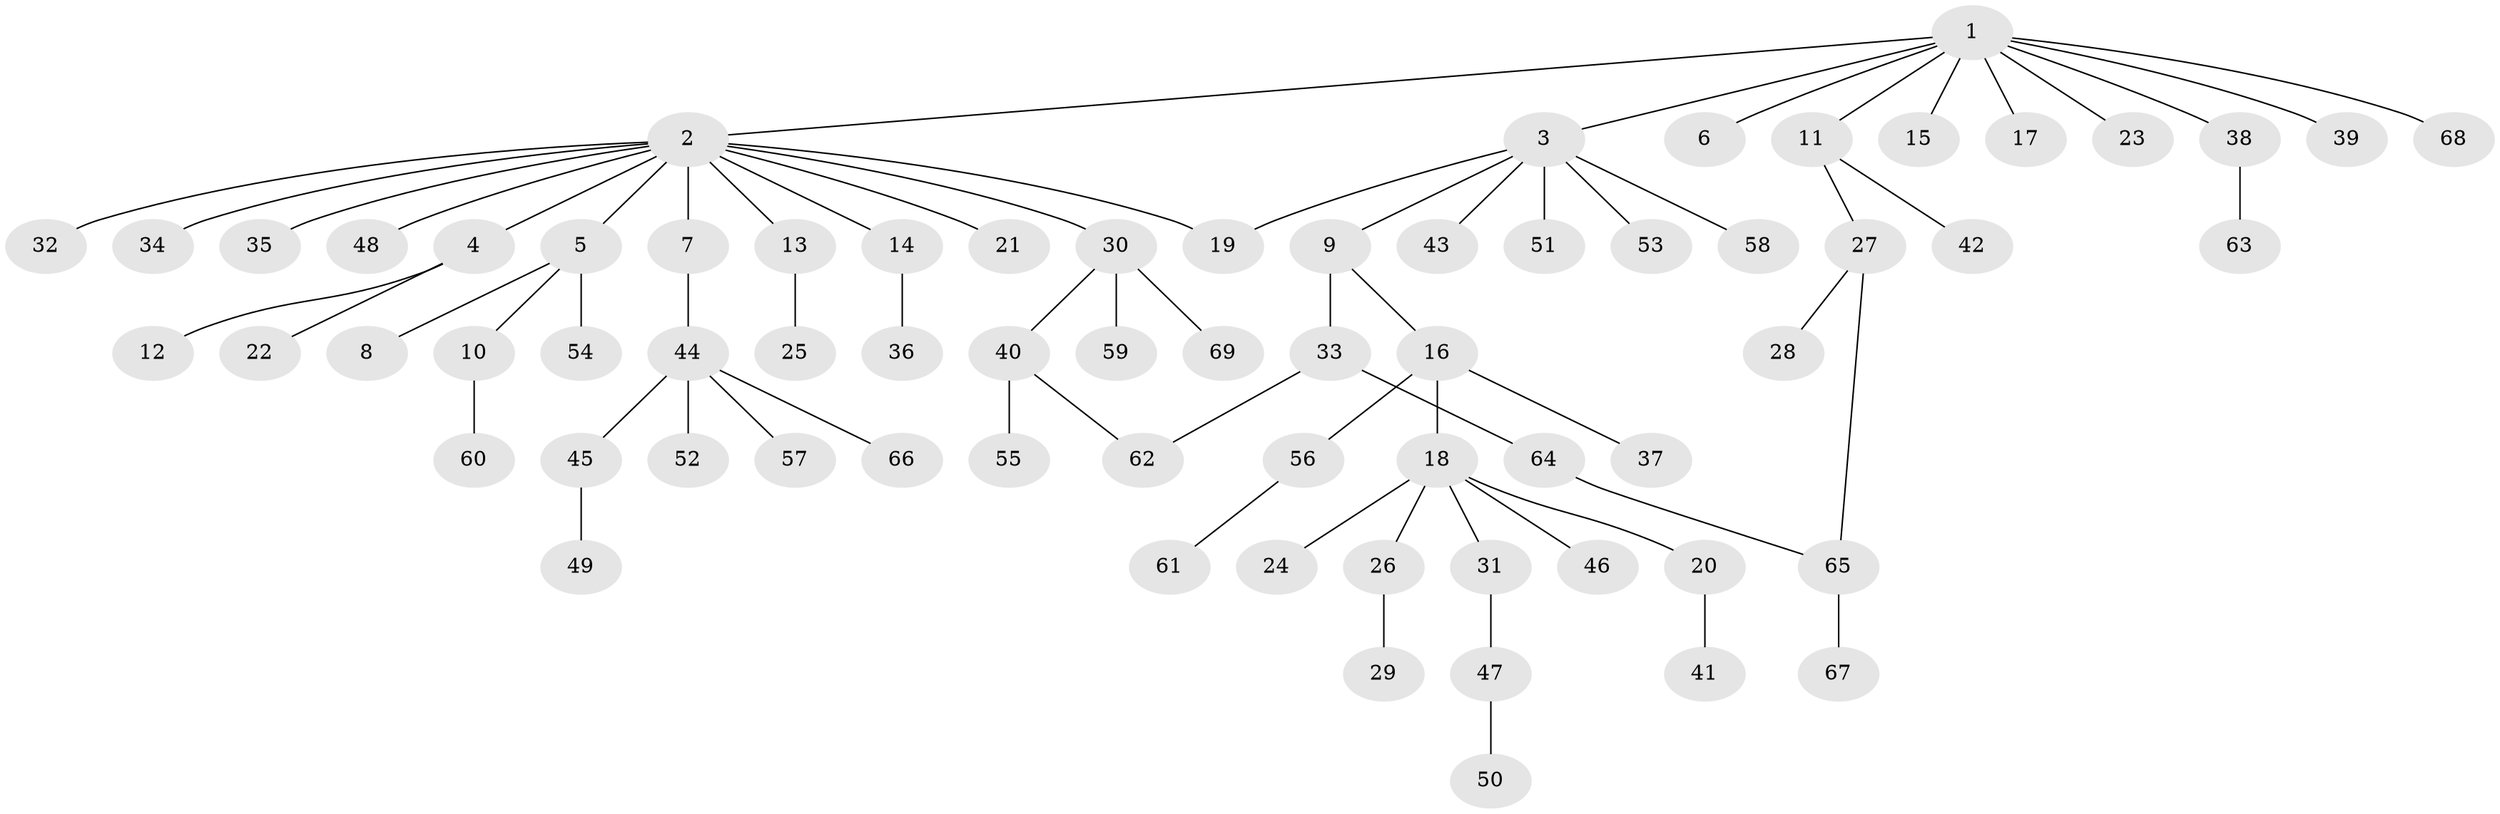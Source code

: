 // Generated by graph-tools (version 1.1) at 2025/49/03/09/25 03:49:50]
// undirected, 69 vertices, 71 edges
graph export_dot {
graph [start="1"]
  node [color=gray90,style=filled];
  1;
  2;
  3;
  4;
  5;
  6;
  7;
  8;
  9;
  10;
  11;
  12;
  13;
  14;
  15;
  16;
  17;
  18;
  19;
  20;
  21;
  22;
  23;
  24;
  25;
  26;
  27;
  28;
  29;
  30;
  31;
  32;
  33;
  34;
  35;
  36;
  37;
  38;
  39;
  40;
  41;
  42;
  43;
  44;
  45;
  46;
  47;
  48;
  49;
  50;
  51;
  52;
  53;
  54;
  55;
  56;
  57;
  58;
  59;
  60;
  61;
  62;
  63;
  64;
  65;
  66;
  67;
  68;
  69;
  1 -- 2;
  1 -- 3;
  1 -- 6;
  1 -- 11;
  1 -- 15;
  1 -- 17;
  1 -- 23;
  1 -- 38;
  1 -- 39;
  1 -- 68;
  2 -- 4;
  2 -- 5;
  2 -- 7;
  2 -- 13;
  2 -- 14;
  2 -- 19;
  2 -- 21;
  2 -- 30;
  2 -- 32;
  2 -- 34;
  2 -- 35;
  2 -- 48;
  3 -- 9;
  3 -- 19;
  3 -- 43;
  3 -- 51;
  3 -- 53;
  3 -- 58;
  4 -- 12;
  4 -- 22;
  5 -- 8;
  5 -- 10;
  5 -- 54;
  7 -- 44;
  9 -- 16;
  9 -- 33;
  10 -- 60;
  11 -- 27;
  11 -- 42;
  13 -- 25;
  14 -- 36;
  16 -- 18;
  16 -- 37;
  16 -- 56;
  18 -- 20;
  18 -- 24;
  18 -- 26;
  18 -- 31;
  18 -- 46;
  20 -- 41;
  26 -- 29;
  27 -- 28;
  27 -- 65;
  30 -- 40;
  30 -- 59;
  30 -- 69;
  31 -- 47;
  33 -- 62;
  33 -- 64;
  38 -- 63;
  40 -- 55;
  40 -- 62;
  44 -- 45;
  44 -- 52;
  44 -- 57;
  44 -- 66;
  45 -- 49;
  47 -- 50;
  56 -- 61;
  64 -- 65;
  65 -- 67;
}
